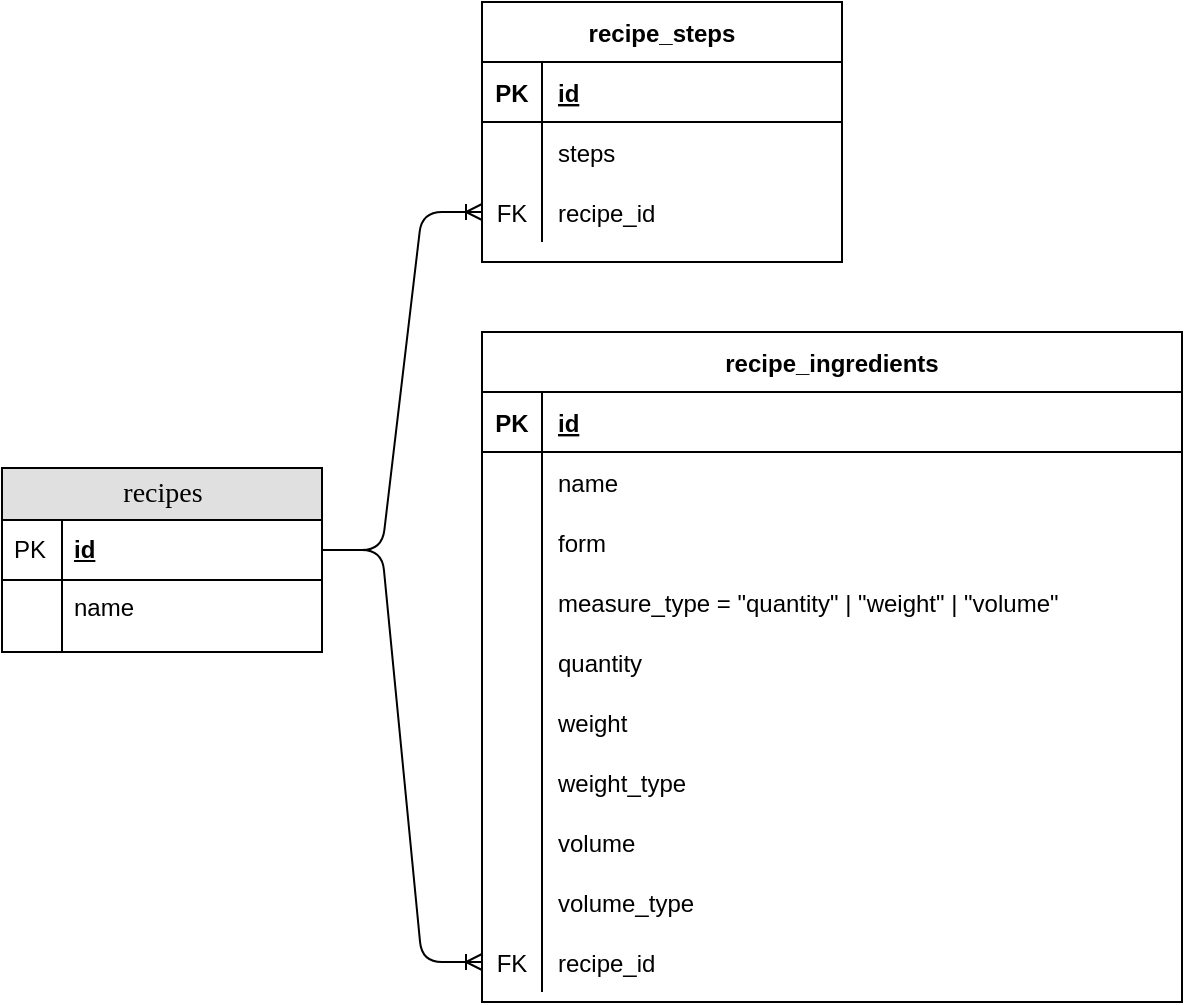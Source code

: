 <mxfile version="13.9.9" type="device"><diagram name="Page-1" id="e56a1550-8fbb-45ad-956c-1786394a9013"><mxGraphModel dx="786" dy="572" grid="1" gridSize="10" guides="1" tooltips="1" connect="1" arrows="1" fold="1" page="1" pageScale="1" pageWidth="1100" pageHeight="850" background="#ffffff" math="0" shadow="0"><root><mxCell id="0"/><mxCell id="1" parent="0"/><mxCell id="2e49270ec7c68f3f-30" value="recipes" style="swimlane;html=1;fontStyle=0;childLayout=stackLayout;horizontal=1;startSize=26;fillColor=#e0e0e0;horizontalStack=0;resizeParent=1;resizeLast=0;collapsible=1;marginBottom=0;swimlaneFillColor=#ffffff;align=center;rounded=0;shadow=0;comic=0;labelBackgroundColor=none;strokeWidth=1;fontFamily=Verdana;fontSize=14" parent="1" vertex="1"><mxGeometry x="410" y="333" width="160" height="92" as="geometry"/></mxCell><mxCell id="2e49270ec7c68f3f-31" value="id" style="shape=partialRectangle;top=0;left=0;right=0;bottom=1;html=1;align=left;verticalAlign=middle;fillColor=none;spacingLeft=34;spacingRight=4;whiteSpace=wrap;overflow=hidden;rotatable=0;points=[[0,0.5],[1,0.5]];portConstraint=eastwest;dropTarget=0;fontStyle=5;" parent="2e49270ec7c68f3f-30" vertex="1"><mxGeometry y="26" width="160" height="30" as="geometry"/></mxCell><mxCell id="2e49270ec7c68f3f-32" value="PK" style="shape=partialRectangle;top=0;left=0;bottom=0;html=1;fillColor=none;align=left;verticalAlign=middle;spacingLeft=4;spacingRight=4;whiteSpace=wrap;overflow=hidden;rotatable=0;points=[];portConstraint=eastwest;part=1;" parent="2e49270ec7c68f3f-31" vertex="1" connectable="0"><mxGeometry width="30" height="30" as="geometry"/></mxCell><mxCell id="2e49270ec7c68f3f-33" value="name" style="shape=partialRectangle;top=0;left=0;right=0;bottom=0;html=1;align=left;verticalAlign=top;fillColor=none;spacingLeft=34;spacingRight=4;whiteSpace=wrap;overflow=hidden;rotatable=0;points=[[0,0.5],[1,0.5]];portConstraint=eastwest;dropTarget=0;" parent="2e49270ec7c68f3f-30" vertex="1"><mxGeometry y="56" width="160" height="26" as="geometry"/></mxCell><mxCell id="2e49270ec7c68f3f-34" value="" style="shape=partialRectangle;top=0;left=0;bottom=0;html=1;fillColor=none;align=left;verticalAlign=top;spacingLeft=4;spacingRight=4;whiteSpace=wrap;overflow=hidden;rotatable=0;points=[];portConstraint=eastwest;part=1;" parent="2e49270ec7c68f3f-33" vertex="1" connectable="0"><mxGeometry width="30" height="26" as="geometry"/></mxCell><mxCell id="2e49270ec7c68f3f-39" value="" style="shape=partialRectangle;top=0;left=0;right=0;bottom=0;html=1;align=left;verticalAlign=top;fillColor=none;spacingLeft=34;spacingRight=4;whiteSpace=wrap;overflow=hidden;rotatable=0;points=[[0,0.5],[1,0.5]];portConstraint=eastwest;dropTarget=0;" parent="2e49270ec7c68f3f-30" vertex="1"><mxGeometry y="82" width="160" height="10" as="geometry"/></mxCell><mxCell id="2e49270ec7c68f3f-40" value="" style="shape=partialRectangle;top=0;left=0;bottom=0;html=1;fillColor=none;align=left;verticalAlign=top;spacingLeft=4;spacingRight=4;whiteSpace=wrap;overflow=hidden;rotatable=0;points=[];portConstraint=eastwest;part=1;" parent="2e49270ec7c68f3f-39" vertex="1" connectable="0"><mxGeometry width="30" height="10" as="geometry"/></mxCell><mxCell id="lWOEPwKKukWH-DqRb2xe-1" value="recipe_ingredients" style="shape=table;startSize=30;container=1;collapsible=1;childLayout=tableLayout;fixedRows=1;rowLines=0;fontStyle=1;align=center;resizeLast=1;" parent="1" vertex="1"><mxGeometry x="650" y="265" width="350" height="335" as="geometry"/></mxCell><mxCell id="lWOEPwKKukWH-DqRb2xe-2" value="" style="shape=partialRectangle;collapsible=0;dropTarget=0;pointerEvents=0;fillColor=none;top=0;left=0;bottom=1;right=0;points=[[0,0.5],[1,0.5]];portConstraint=eastwest;" parent="lWOEPwKKukWH-DqRb2xe-1" vertex="1"><mxGeometry y="30" width="350" height="30" as="geometry"/></mxCell><mxCell id="lWOEPwKKukWH-DqRb2xe-3" value="PK" style="shape=partialRectangle;connectable=0;fillColor=none;top=0;left=0;bottom=0;right=0;fontStyle=1;overflow=hidden;" parent="lWOEPwKKukWH-DqRb2xe-2" vertex="1"><mxGeometry width="30" height="30" as="geometry"/></mxCell><mxCell id="lWOEPwKKukWH-DqRb2xe-4" value="id" style="shape=partialRectangle;connectable=0;fillColor=none;top=0;left=0;bottom=0;right=0;align=left;spacingLeft=6;fontStyle=5;overflow=hidden;" parent="lWOEPwKKukWH-DqRb2xe-2" vertex="1"><mxGeometry x="30" width="320" height="30" as="geometry"/></mxCell><mxCell id="lWOEPwKKukWH-DqRb2xe-5" value="" style="shape=partialRectangle;collapsible=0;dropTarget=0;pointerEvents=0;fillColor=none;top=0;left=0;bottom=0;right=0;points=[[0,0.5],[1,0.5]];portConstraint=eastwest;" parent="lWOEPwKKukWH-DqRb2xe-1" vertex="1"><mxGeometry y="60" width="350" height="30" as="geometry"/></mxCell><mxCell id="lWOEPwKKukWH-DqRb2xe-6" value="" style="shape=partialRectangle;connectable=0;fillColor=none;top=0;left=0;bottom=0;right=0;editable=1;overflow=hidden;" parent="lWOEPwKKukWH-DqRb2xe-5" vertex="1"><mxGeometry width="30" height="30" as="geometry"/></mxCell><mxCell id="lWOEPwKKukWH-DqRb2xe-7" value="name" style="shape=partialRectangle;connectable=0;fillColor=none;top=0;left=0;bottom=0;right=0;align=left;spacingLeft=6;overflow=hidden;" parent="lWOEPwKKukWH-DqRb2xe-5" vertex="1"><mxGeometry x="30" width="320" height="30" as="geometry"/></mxCell><mxCell id="lWOEPwKKukWH-DqRb2xe-8" value="" style="shape=partialRectangle;collapsible=0;dropTarget=0;pointerEvents=0;fillColor=none;top=0;left=0;bottom=0;right=0;points=[[0,0.5],[1,0.5]];portConstraint=eastwest;" parent="lWOEPwKKukWH-DqRb2xe-1" vertex="1"><mxGeometry y="90" width="350" height="30" as="geometry"/></mxCell><mxCell id="lWOEPwKKukWH-DqRb2xe-9" value="" style="shape=partialRectangle;connectable=0;fillColor=none;top=0;left=0;bottom=0;right=0;editable=1;overflow=hidden;" parent="lWOEPwKKukWH-DqRb2xe-8" vertex="1"><mxGeometry width="30" height="30" as="geometry"/></mxCell><mxCell id="lWOEPwKKukWH-DqRb2xe-10" value="form" style="shape=partialRectangle;connectable=0;fillColor=none;top=0;left=0;bottom=0;right=0;align=left;spacingLeft=6;overflow=hidden;" parent="lWOEPwKKukWH-DqRb2xe-8" vertex="1"><mxGeometry x="30" width="320" height="30" as="geometry"/></mxCell><mxCell id="lWOEPwKKukWH-DqRb2xe-38" value="" style="shape=partialRectangle;collapsible=0;dropTarget=0;pointerEvents=0;fillColor=none;top=0;left=0;bottom=0;right=0;points=[[0,0.5],[1,0.5]];portConstraint=eastwest;" parent="lWOEPwKKukWH-DqRb2xe-1" vertex="1"><mxGeometry y="120" width="350" height="30" as="geometry"/></mxCell><mxCell id="lWOEPwKKukWH-DqRb2xe-39" value="" style="shape=partialRectangle;connectable=0;fillColor=none;top=0;left=0;bottom=0;right=0;editable=1;overflow=hidden;" parent="lWOEPwKKukWH-DqRb2xe-38" vertex="1"><mxGeometry width="30" height="30" as="geometry"/></mxCell><mxCell id="lWOEPwKKukWH-DqRb2xe-40" value="measure_type = &quot;quantity&quot; | &quot;weight&quot; | &quot;volume&quot;" style="shape=partialRectangle;connectable=0;fillColor=none;top=0;left=0;bottom=0;right=0;align=left;spacingLeft=6;overflow=hidden;" parent="lWOEPwKKukWH-DqRb2xe-38" vertex="1"><mxGeometry x="30" width="320" height="30" as="geometry"/></mxCell><mxCell id="lWOEPwKKukWH-DqRb2xe-11" value="" style="shape=partialRectangle;collapsible=0;dropTarget=0;pointerEvents=0;fillColor=none;top=0;left=0;bottom=0;right=0;points=[[0,0.5],[1,0.5]];portConstraint=eastwest;" parent="lWOEPwKKukWH-DqRb2xe-1" vertex="1"><mxGeometry y="150" width="350" height="30" as="geometry"/></mxCell><mxCell id="lWOEPwKKukWH-DqRb2xe-12" value="" style="shape=partialRectangle;connectable=0;fillColor=none;top=0;left=0;bottom=0;right=0;editable=1;overflow=hidden;" parent="lWOEPwKKukWH-DqRb2xe-11" vertex="1"><mxGeometry width="30" height="30" as="geometry"/></mxCell><mxCell id="lWOEPwKKukWH-DqRb2xe-13" value="quantity" style="shape=partialRectangle;connectable=0;fillColor=none;top=0;left=0;bottom=0;right=0;align=left;spacingLeft=6;overflow=hidden;" parent="lWOEPwKKukWH-DqRb2xe-11" vertex="1"><mxGeometry x="30" width="320" height="30" as="geometry"/></mxCell><mxCell id="lWOEPwKKukWH-DqRb2xe-19" value="" style="shape=partialRectangle;collapsible=0;dropTarget=0;pointerEvents=0;fillColor=none;top=0;left=0;bottom=0;right=0;points=[[0,0.5],[1,0.5]];portConstraint=eastwest;" parent="lWOEPwKKukWH-DqRb2xe-1" vertex="1"><mxGeometry y="180" width="350" height="30" as="geometry"/></mxCell><mxCell id="lWOEPwKKukWH-DqRb2xe-20" value="" style="shape=partialRectangle;connectable=0;fillColor=none;top=0;left=0;bottom=0;right=0;editable=1;overflow=hidden;" parent="lWOEPwKKukWH-DqRb2xe-19" vertex="1"><mxGeometry width="30" height="30" as="geometry"/></mxCell><mxCell id="lWOEPwKKukWH-DqRb2xe-21" value="weight" style="shape=partialRectangle;connectable=0;fillColor=none;top=0;left=0;bottom=0;right=0;align=left;spacingLeft=6;overflow=hidden;" parent="lWOEPwKKukWH-DqRb2xe-19" vertex="1"><mxGeometry x="30" width="320" height="30" as="geometry"/></mxCell><mxCell id="lWOEPwKKukWH-DqRb2xe-35" value="" style="shape=partialRectangle;collapsible=0;dropTarget=0;pointerEvents=0;fillColor=none;top=0;left=0;bottom=0;right=0;points=[[0,0.5],[1,0.5]];portConstraint=eastwest;" parent="lWOEPwKKukWH-DqRb2xe-1" vertex="1"><mxGeometry y="210" width="350" height="30" as="geometry"/></mxCell><mxCell id="lWOEPwKKukWH-DqRb2xe-36" value="" style="shape=partialRectangle;connectable=0;fillColor=none;top=0;left=0;bottom=0;right=0;editable=1;overflow=hidden;" parent="lWOEPwKKukWH-DqRb2xe-35" vertex="1"><mxGeometry width="30" height="30" as="geometry"/></mxCell><mxCell id="lWOEPwKKukWH-DqRb2xe-37" value="weight_type" style="shape=partialRectangle;connectable=0;fillColor=none;top=0;left=0;bottom=0;right=0;align=left;spacingLeft=6;overflow=hidden;" parent="lWOEPwKKukWH-DqRb2xe-35" vertex="1"><mxGeometry x="30" width="320" height="30" as="geometry"/></mxCell><mxCell id="lWOEPwKKukWH-DqRb2xe-22" value="" style="shape=partialRectangle;collapsible=0;dropTarget=0;pointerEvents=0;fillColor=none;top=0;left=0;bottom=0;right=0;points=[[0,0.5],[1,0.5]];portConstraint=eastwest;" parent="lWOEPwKKukWH-DqRb2xe-1" vertex="1"><mxGeometry y="240" width="350" height="30" as="geometry"/></mxCell><mxCell id="lWOEPwKKukWH-DqRb2xe-23" value="" style="shape=partialRectangle;connectable=0;fillColor=none;top=0;left=0;bottom=0;right=0;editable=1;overflow=hidden;" parent="lWOEPwKKukWH-DqRb2xe-22" vertex="1"><mxGeometry width="30" height="30" as="geometry"/></mxCell><mxCell id="lWOEPwKKukWH-DqRb2xe-24" value="volume" style="shape=partialRectangle;connectable=0;fillColor=none;top=0;left=0;bottom=0;right=0;align=left;spacingLeft=6;overflow=hidden;" parent="lWOEPwKKukWH-DqRb2xe-22" vertex="1"><mxGeometry x="30" width="320" height="30" as="geometry"/></mxCell><mxCell id="lWOEPwKKukWH-DqRb2xe-25" value="" style="shape=partialRectangle;collapsible=0;dropTarget=0;pointerEvents=0;fillColor=none;top=0;left=0;bottom=0;right=0;points=[[0,0.5],[1,0.5]];portConstraint=eastwest;" parent="lWOEPwKKukWH-DqRb2xe-1" vertex="1"><mxGeometry y="270" width="350" height="30" as="geometry"/></mxCell><mxCell id="lWOEPwKKukWH-DqRb2xe-26" value="" style="shape=partialRectangle;connectable=0;fillColor=none;top=0;left=0;bottom=0;right=0;editable=1;overflow=hidden;" parent="lWOEPwKKukWH-DqRb2xe-25" vertex="1"><mxGeometry width="30" height="30" as="geometry"/></mxCell><mxCell id="lWOEPwKKukWH-DqRb2xe-27" value="volume_type" style="shape=partialRectangle;connectable=0;fillColor=none;top=0;left=0;bottom=0;right=0;align=left;spacingLeft=6;overflow=hidden;" parent="lWOEPwKKukWH-DqRb2xe-25" vertex="1"><mxGeometry x="30" width="320" height="30" as="geometry"/></mxCell><mxCell id="lWOEPwKKukWH-DqRb2xe-14" value="" style="shape=partialRectangle;collapsible=0;dropTarget=0;pointerEvents=0;fillColor=none;top=0;left=0;bottom=0;right=0;points=[[0,0.5],[1,0.5]];portConstraint=eastwest;" parent="lWOEPwKKukWH-DqRb2xe-1" vertex="1"><mxGeometry y="300" width="350" height="30" as="geometry"/></mxCell><mxCell id="lWOEPwKKukWH-DqRb2xe-15" value="FK" style="shape=partialRectangle;connectable=0;fillColor=none;top=0;left=0;bottom=0;right=0;fontStyle=0;overflow=hidden;" parent="lWOEPwKKukWH-DqRb2xe-14" vertex="1"><mxGeometry width="30" height="30" as="geometry"/></mxCell><mxCell id="lWOEPwKKukWH-DqRb2xe-16" value="recipe_id" style="shape=partialRectangle;connectable=0;fillColor=none;top=0;left=0;bottom=0;right=0;align=left;spacingLeft=6;fontStyle=0;overflow=hidden;" parent="lWOEPwKKukWH-DqRb2xe-14" vertex="1"><mxGeometry x="30" width="320" height="30" as="geometry"/></mxCell><mxCell id="lWOEPwKKukWH-DqRb2xe-18" value="" style="edgeStyle=entityRelationEdgeStyle;fontSize=12;html=1;endArrow=ERoneToMany;exitX=1;exitY=0.5;exitDx=0;exitDy=0;entryX=0;entryY=0.5;entryDx=0;entryDy=0;" parent="1" source="2e49270ec7c68f3f-31" target="lWOEPwKKukWH-DqRb2xe-14" edge="1"><mxGeometry width="100" height="100" relative="1" as="geometry"><mxPoint x="490" y="430" as="sourcePoint"/><mxPoint x="590" y="330" as="targetPoint"/></mxGeometry></mxCell><mxCell id="0Y2Zwpt28NiekDUlGTRG-1" value="recipe_steps" style="shape=table;startSize=30;container=1;collapsible=1;childLayout=tableLayout;fixedRows=1;rowLines=0;fontStyle=1;align=center;resizeLast=1;" vertex="1" parent="1"><mxGeometry x="650" y="100" width="180" height="130" as="geometry"/></mxCell><mxCell id="0Y2Zwpt28NiekDUlGTRG-2" value="" style="shape=partialRectangle;collapsible=0;dropTarget=0;pointerEvents=0;fillColor=none;top=0;left=0;bottom=1;right=0;points=[[0,0.5],[1,0.5]];portConstraint=eastwest;" vertex="1" parent="0Y2Zwpt28NiekDUlGTRG-1"><mxGeometry y="30" width="180" height="30" as="geometry"/></mxCell><mxCell id="0Y2Zwpt28NiekDUlGTRG-3" value="PK" style="shape=partialRectangle;connectable=0;fillColor=none;top=0;left=0;bottom=0;right=0;fontStyle=1;overflow=hidden;" vertex="1" parent="0Y2Zwpt28NiekDUlGTRG-2"><mxGeometry width="30" height="30" as="geometry"/></mxCell><mxCell id="0Y2Zwpt28NiekDUlGTRG-4" value="id" style="shape=partialRectangle;connectable=0;fillColor=none;top=0;left=0;bottom=0;right=0;align=left;spacingLeft=6;fontStyle=5;overflow=hidden;" vertex="1" parent="0Y2Zwpt28NiekDUlGTRG-2"><mxGeometry x="30" width="150" height="30" as="geometry"/></mxCell><mxCell id="0Y2Zwpt28NiekDUlGTRG-5" value="" style="shape=partialRectangle;collapsible=0;dropTarget=0;pointerEvents=0;fillColor=none;top=0;left=0;bottom=0;right=0;points=[[0,0.5],[1,0.5]];portConstraint=eastwest;" vertex="1" parent="0Y2Zwpt28NiekDUlGTRG-1"><mxGeometry y="60" width="180" height="30" as="geometry"/></mxCell><mxCell id="0Y2Zwpt28NiekDUlGTRG-6" value="" style="shape=partialRectangle;connectable=0;fillColor=none;top=0;left=0;bottom=0;right=0;editable=1;overflow=hidden;" vertex="1" parent="0Y2Zwpt28NiekDUlGTRG-5"><mxGeometry width="30" height="30" as="geometry"/></mxCell><mxCell id="0Y2Zwpt28NiekDUlGTRG-7" value="steps" style="shape=partialRectangle;connectable=0;fillColor=none;top=0;left=0;bottom=0;right=0;align=left;spacingLeft=6;overflow=hidden;" vertex="1" parent="0Y2Zwpt28NiekDUlGTRG-5"><mxGeometry x="30" width="150" height="30" as="geometry"/></mxCell><mxCell id="0Y2Zwpt28NiekDUlGTRG-14" value="" style="shape=partialRectangle;collapsible=0;dropTarget=0;pointerEvents=0;fillColor=none;top=0;left=0;bottom=0;right=0;points=[[0,0.5],[1,0.5]];portConstraint=eastwest;" vertex="1" parent="0Y2Zwpt28NiekDUlGTRG-1"><mxGeometry y="90" width="180" height="30" as="geometry"/></mxCell><mxCell id="0Y2Zwpt28NiekDUlGTRG-15" value="FK" style="shape=partialRectangle;connectable=0;fillColor=none;top=0;left=0;bottom=0;right=0;fontStyle=0;overflow=hidden;" vertex="1" parent="0Y2Zwpt28NiekDUlGTRG-14"><mxGeometry width="30" height="30" as="geometry"/></mxCell><mxCell id="0Y2Zwpt28NiekDUlGTRG-16" value="recipe_id" style="shape=partialRectangle;connectable=0;fillColor=none;top=0;left=0;bottom=0;right=0;align=left;spacingLeft=6;fontStyle=0;overflow=hidden;" vertex="1" parent="0Y2Zwpt28NiekDUlGTRG-14"><mxGeometry x="30" width="150" height="30" as="geometry"/></mxCell><mxCell id="0Y2Zwpt28NiekDUlGTRG-17" value="" style="edgeStyle=entityRelationEdgeStyle;fontSize=12;html=1;endArrow=ERoneToMany;exitX=1;exitY=0.5;exitDx=0;exitDy=0;" edge="1" parent="1" source="2e49270ec7c68f3f-31" target="0Y2Zwpt28NiekDUlGTRG-14"><mxGeometry width="100" height="100" relative="1" as="geometry"><mxPoint x="520" y="321" as="sourcePoint"/><mxPoint x="660" y="590" as="targetPoint"/></mxGeometry></mxCell></root></mxGraphModel></diagram></mxfile>